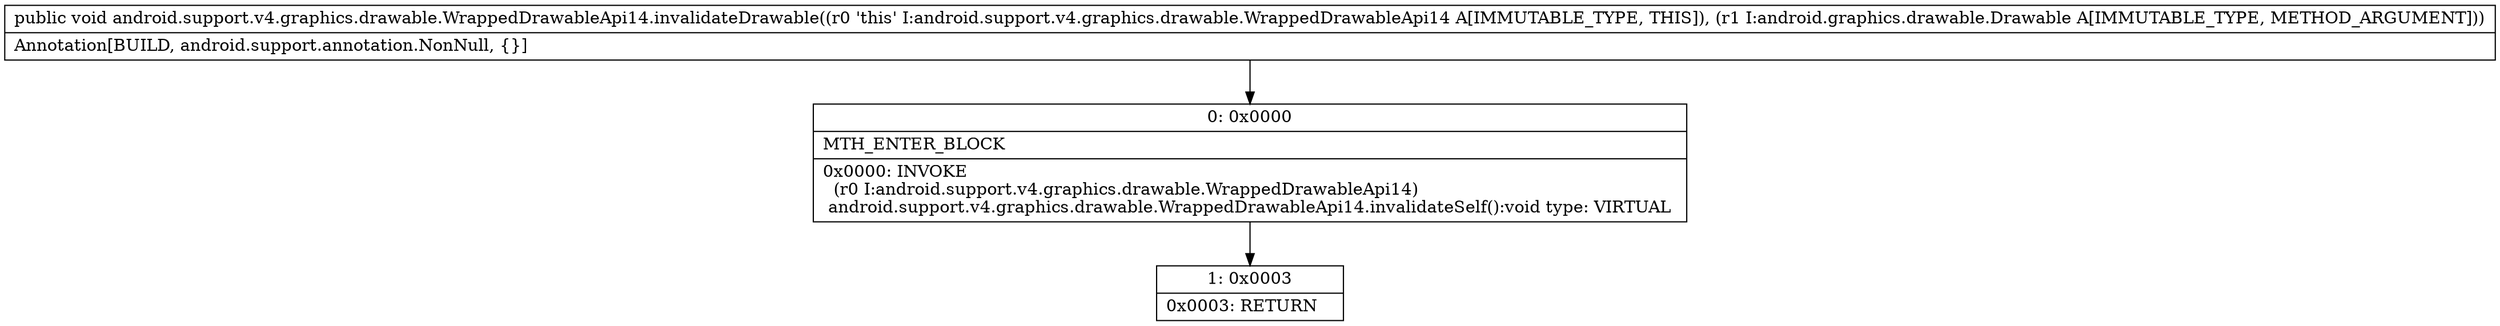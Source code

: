digraph "CFG forandroid.support.v4.graphics.drawable.WrappedDrawableApi14.invalidateDrawable(Landroid\/graphics\/drawable\/Drawable;)V" {
Node_0 [shape=record,label="{0\:\ 0x0000|MTH_ENTER_BLOCK\l|0x0000: INVOKE  \l  (r0 I:android.support.v4.graphics.drawable.WrappedDrawableApi14)\l android.support.v4.graphics.drawable.WrappedDrawableApi14.invalidateSelf():void type: VIRTUAL \l}"];
Node_1 [shape=record,label="{1\:\ 0x0003|0x0003: RETURN   \l}"];
MethodNode[shape=record,label="{public void android.support.v4.graphics.drawable.WrappedDrawableApi14.invalidateDrawable((r0 'this' I:android.support.v4.graphics.drawable.WrappedDrawableApi14 A[IMMUTABLE_TYPE, THIS]), (r1 I:android.graphics.drawable.Drawable A[IMMUTABLE_TYPE, METHOD_ARGUMENT]))  | Annotation[BUILD, android.support.annotation.NonNull, \{\}]\l}"];
MethodNode -> Node_0;
Node_0 -> Node_1;
}

